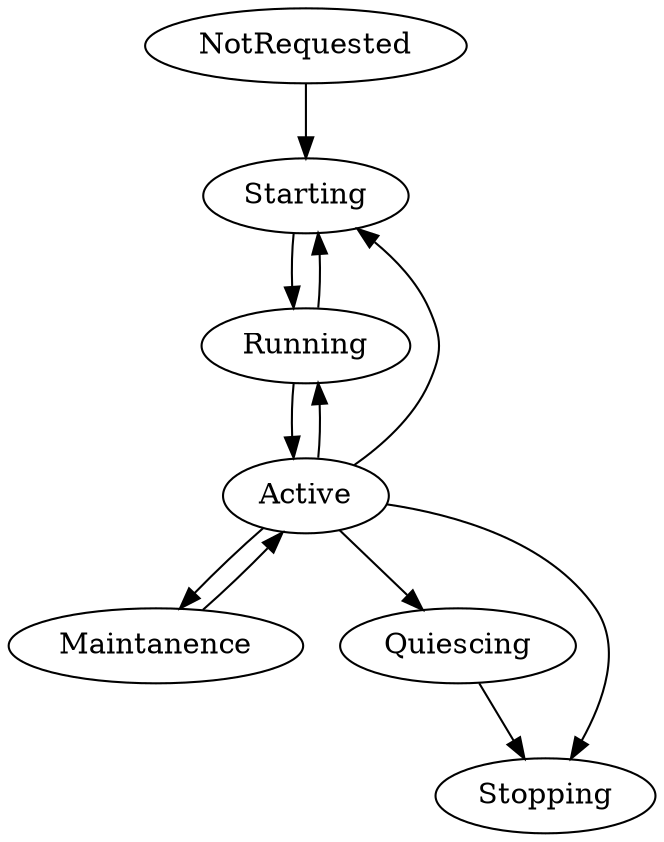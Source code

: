 digraph instance
{
    /* On quarentine: not a first-class thing with a state. An instanceMonitor
   * represents a moral part of the service - part of the target of the parent.
   * Don't keep one of these hanging around for a quanerntine, finished, error,
   * whatever. Quarentine is a flag, meaning don't delete the instance on error.
   * Proabably track it by renaming it in the VIM so it can be found, raising a
   * user event with details, and maybe even storing instance details in a list
   * in this actor. */

    Starting // Waiting for VIM driver to start instance
    // After that, it doens't matter. If health tests fail it doesnt
    // matter if it's an app-level thing or a vaporised VM, response is the
    // same.
    Running // VIM driver messages to say that creation is confirmed (conspires with its backend)
    Active // All health checks passing
    Maintanence // No autoscale. Isn't this a cluster property (there's no cluster model but actually the user path to an instance is foo[0], if they address foo they'll hit the cluster? Cluster needs to know, but so do instances so that a) it can be exposed e.g. to their agent, and b) they know to ignore liveness checks etc)? Do we want to expose / address clusers? (path will be peri/1/ssc/1. ssc is cluster). This is OK - the Instance(file) causes the *cluster* not the instance(actor), so it's an op in instance.
    // How know? Think "quesce/stop/busy checks" - vm allowed to go from
    // quiescing to stopping when they start failing. Absense of any such checks
    // means no quiece time
    Quiescing // Not in service discovery. Instance property, not cluster (quesce individual instances on scale down)
    Stopping // Actually waiting for VIM driver to kill the instance, mirror of Starting

    NotRequested -> Starting // because no event when entering the initial state
    Starting -> Running // VIM driver confirms
    //Starting -> Active - Can't happen
    Running -> Active // Liveness checks start passing
    Running -> Starting // Didn't go active in time
    Active -> Maintanence // User-initiated
    Active -> Starting // Checks failed, replace set
    Active -> Running // Checks failes, restart-in-place set. Doesn't mean we somehow know that the service is dead but the OS is alive. When the checks fail the response is always the same: recover, be that replace or restart
    Maintanence -> Active // User-initiated
    Active -> Quiescing // User-initiated
    Quiescing -> Stopping // How know? Quesce checks?
    Active -> Stopping // Sent Stop by parent, because scale-down or it's stopping wholesale, etc
}
